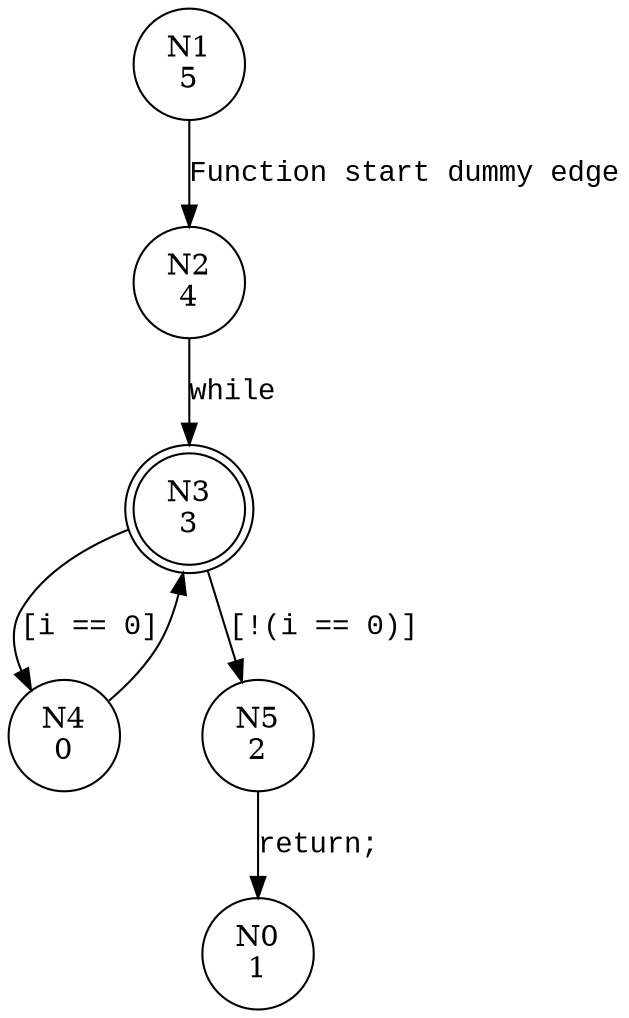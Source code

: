 digraph __VERIFIER_assume {
1 [shape="circle" label="N1\n5"]
2 [shape="circle" label="N2\n4"]
3 [shape="doublecircle" label="N3\n3"]
4 [shape="circle" label="N4\n0"]
5 [shape="circle" label="N5\n2"]
0 [shape="circle" label="N0\n1"]
1 -> 2 [label="Function start dummy edge" fontname="Courier New"]
3 -> 4 [label="[i == 0]" fontname="Courier New"]
3 -> 5 [label="[!(i == 0)]" fontname="Courier New"]
4 -> 3 [label="" fontname="Courier New"]
2 -> 3 [label="while" fontname="Courier New"]
5 -> 0 [label="return;" fontname="Courier New"]
}